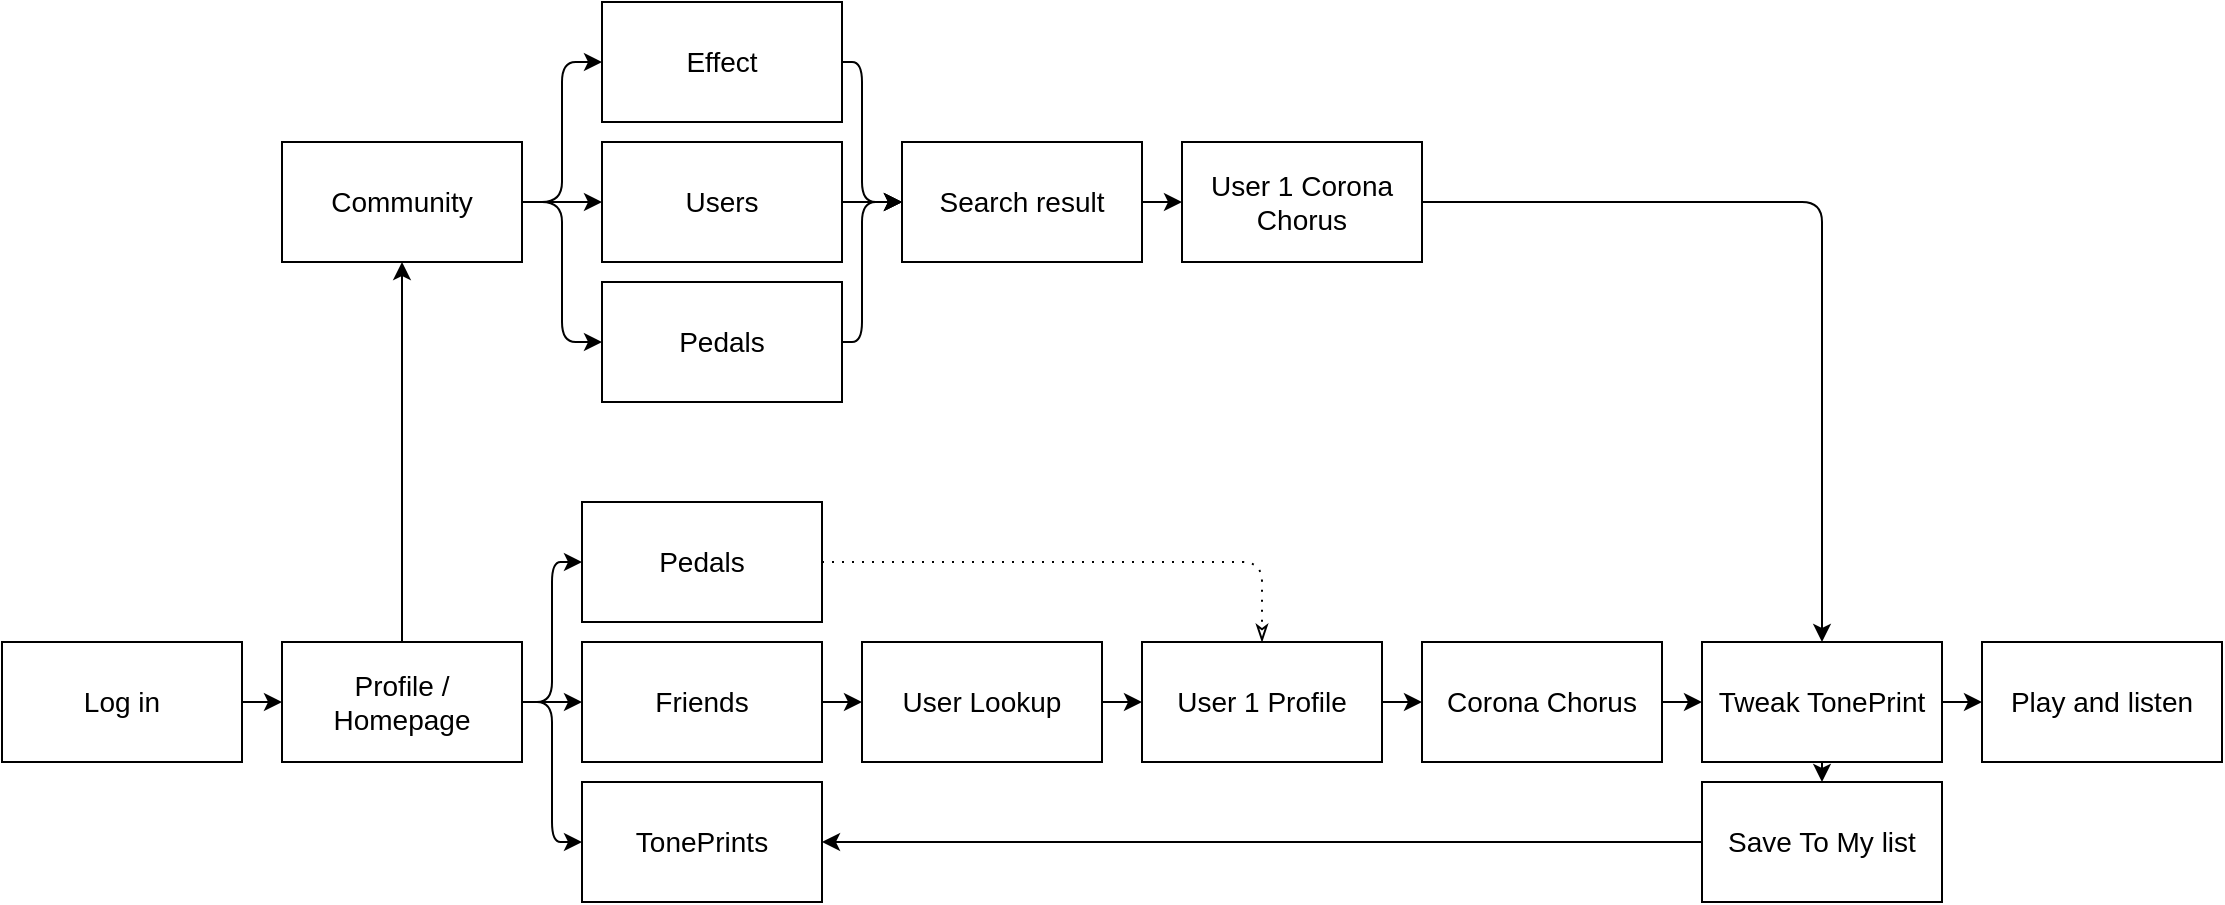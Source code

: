 <mxfile type="device" version="10.7.7"><diagram id="auS0gg_jwv2jUzMltq5P" name="Page-1"><mxGraphModel grid="1" shadow="0" math="0" pageHeight="1169" pageWidth="827" pageScale="1" page="1" fold="1" arrows="1" connect="1" tooltips="1" guides="1" gridSize="10" dy="1989" dx="1443"><root><mxCell id="0" /><mxCell id="1" parent="0" /><mxCell id="vIAHzB3cvxXkcl2ZzCOp-66" parent="1" target="vIAHzB3cvxXkcl2ZzCOp-63" source="vIAHzB3cvxXkcl2ZzCOp-62" edge="1" style="edgeStyle=elbowEdgeStyle;rounded=0;orthogonalLoop=1;jettySize=auto;html=1;exitX=1;exitY=0.5;exitDx=0;exitDy=0;entryX=0;entryY=0.5;entryDx=0;entryDy=0;fontSize=14;"><mxGeometry as="geometry" relative="1" /></mxCell><mxCell id="vIAHzB3cvxXkcl2ZzCOp-62" value="Log in" parent="1" style="rounded=0;whiteSpace=wrap;html=1;fontSize=14;" vertex="1"><mxGeometry as="geometry" height="60" width="120" y="80" x="80" /></mxCell><mxCell id="vIAHzB3cvxXkcl2ZzCOp-78" parent="1" target="vIAHzB3cvxXkcl2ZzCOp-69" source="vIAHzB3cvxXkcl2ZzCOp-63" edge="1" style="edgeStyle=elbowEdgeStyle;rounded=0;orthogonalLoop=1;jettySize=auto;html=1;exitX=1;exitY=0.5;exitDx=0;exitDy=0;entryX=0;entryY=0.5;entryDx=0;entryDy=0;fontSize=14;"><mxGeometry as="geometry" relative="1" /></mxCell><mxCell id="zfawLLpBe3W7GdmDco_i-2" parent="1" target="zfawLLpBe3W7GdmDco_i-1" source="vIAHzB3cvxXkcl2ZzCOp-63" edge="1" style="edgeStyle=orthogonalEdgeStyle;rounded=0;orthogonalLoop=1;jettySize=auto;html=1;exitX=0.5;exitY=0;exitDx=0;exitDy=0;entryX=0.5;entryY=1;entryDx=0;entryDy=0;"><mxGeometry as="geometry" relative="1" /></mxCell><mxCell id="vIAHzB3cvxXkcl2ZzCOp-63" value="Profile / Homepage&lt;br style=&quot;font-size: 14px;&quot;&gt;" parent="1" style="rounded=0;whiteSpace=wrap;html=1;fontSize=14;" vertex="1"><mxGeometry as="geometry" height="60" width="120" y="80" x="220" /></mxCell><mxCell id="vIAHzB3cvxXkcl2ZzCOp-64" value="TonePrints&lt;br&gt;" parent="1" style="rounded=0;whiteSpace=wrap;html=1;fontSize=14;" vertex="1"><mxGeometry as="geometry" height="60" width="120" y="150" x="370" /></mxCell><mxCell id="vIAHzB3cvxXkcl2ZzCOp-65" value="&lt;font style=&quot;font-size: 14px;&quot;&gt;Pedals&lt;/font&gt;" parent="1" style="rounded=0;whiteSpace=wrap;html=1;fontSize=14;" vertex="1"><mxGeometry as="geometry" height="60" width="120" y="10" x="370" /></mxCell><mxCell id="vIAHzB3cvxXkcl2ZzCOp-79" parent="1" target="vIAHzB3cvxXkcl2ZzCOp-71" source="vIAHzB3cvxXkcl2ZzCOp-69" edge="1" style="edgeStyle=elbowEdgeStyle;rounded=0;orthogonalLoop=1;jettySize=auto;html=1;exitX=1;exitY=0.5;exitDx=0;exitDy=0;entryX=0;entryY=0.5;entryDx=0;entryDy=0;fontSize=14;"><mxGeometry as="geometry" relative="1" /></mxCell><mxCell id="vIAHzB3cvxXkcl2ZzCOp-69" value="Friends&lt;br&gt;" parent="1" style="rounded=0;whiteSpace=wrap;html=1;fontSize=14;" vertex="1"><mxGeometry as="geometry" height="60" width="120" y="80" x="370" /></mxCell><mxCell id="vIAHzB3cvxXkcl2ZzCOp-80" parent="1" target="vIAHzB3cvxXkcl2ZzCOp-74" source="vIAHzB3cvxXkcl2ZzCOp-71" edge="1" style="edgeStyle=elbowEdgeStyle;rounded=0;orthogonalLoop=1;jettySize=auto;html=1;exitX=1;exitY=0.5;exitDx=0;exitDy=0;entryX=0;entryY=0.5;entryDx=0;entryDy=0;fontSize=14;"><mxGeometry as="geometry" relative="1" /></mxCell><mxCell id="vIAHzB3cvxXkcl2ZzCOp-71" value="User Lookup" parent="1" style="rounded=0;whiteSpace=wrap;html=1;fontSize=14;" vertex="1"><mxGeometry as="geometry" height="60" width="120" y="80" x="510" /></mxCell><mxCell id="vIAHzB3cvxXkcl2ZzCOp-86" parent="1" target="vIAHzB3cvxXkcl2ZzCOp-82" source="vIAHzB3cvxXkcl2ZzCOp-74" edge="1" style="edgeStyle=elbowEdgeStyle;rounded=0;orthogonalLoop=1;jettySize=auto;elbow=vertical;html=1;exitX=1;exitY=0.5;exitDx=0;exitDy=0;entryX=0;entryY=0.5;entryDx=0;entryDy=0;endArrow=classic;endFill=1;fontSize=14;"><mxGeometry as="geometry" relative="1" /></mxCell><mxCell id="vIAHzB3cvxXkcl2ZzCOp-74" value="User 1 Profile&lt;br style=&quot;font-size: 14px&quot;&gt;" parent="1" style="rounded=0;whiteSpace=wrap;html=1;fontSize=14;" vertex="1"><mxGeometry as="geometry" height="60" width="120" y="80" x="650" /></mxCell><mxCell id="vIAHzB3cvxXkcl2ZzCOp-76" value="" parent="1" target="vIAHzB3cvxXkcl2ZzCOp-64" edge="1" style="endArrow=classic;html=1;fontSize=14;edgeStyle=elbowEdgeStyle;entryX=0;entryY=0.5;entryDx=0;entryDy=0;"><mxGeometry as="geometry" relative="1" height="50" width="50"><mxPoint as="sourcePoint" y="110" x="340" /><mxPoint as="targetPoint" y="60" x="390" /></mxGeometry></mxCell><mxCell id="vIAHzB3cvxXkcl2ZzCOp-77" value="" parent="1" target="vIAHzB3cvxXkcl2ZzCOp-65" edge="1" style="endArrow=classic;html=1;fontSize=14;edgeStyle=elbowEdgeStyle;entryX=0;entryY=0.5;entryDx=0;entryDy=0;"><mxGeometry as="geometry" relative="1" height="50" width="50"><mxPoint as="sourcePoint" y="110" x="340" /><mxPoint as="targetPoint" y="60" x="390" /></mxGeometry></mxCell><mxCell id="vIAHzB3cvxXkcl2ZzCOp-81" value="" parent="1" target="vIAHzB3cvxXkcl2ZzCOp-74" edge="1" style="endArrow=classicThin;html=1;fontSize=14;edgeStyle=elbowEdgeStyle;elbow=vertical;dashed=1;dashPattern=1 4;endFill=0;entryX=0.5;entryY=0;entryDx=0;entryDy=0;"><mxGeometry as="geometry" relative="1" height="50" width="50"><mxPoint as="sourcePoint" y="40" x="490" /><mxPoint as="targetPoint" y="-10" x="540" /><Array as="points"><mxPoint y="40" x="600" /></Array></mxGeometry></mxCell><mxCell id="vIAHzB3cvxXkcl2ZzCOp-87" parent="1" target="vIAHzB3cvxXkcl2ZzCOp-83" source="vIAHzB3cvxXkcl2ZzCOp-82" edge="1" style="edgeStyle=elbowEdgeStyle;rounded=0;orthogonalLoop=1;jettySize=auto;elbow=vertical;html=1;exitX=1;exitY=0.5;exitDx=0;exitDy=0;entryX=0;entryY=0.5;entryDx=0;entryDy=0;endArrow=classic;endFill=1;fontSize=14;"><mxGeometry as="geometry" relative="1" /></mxCell><mxCell id="vIAHzB3cvxXkcl2ZzCOp-82" value="Corona Chorus" parent="1" style="rounded=0;whiteSpace=wrap;html=1;fontSize=14;" vertex="1"><mxGeometry as="geometry" height="60" width="120" y="80" x="790" /></mxCell><mxCell id="vIAHzB3cvxXkcl2ZzCOp-85" parent="1" target="vIAHzB3cvxXkcl2ZzCOp-84" source="vIAHzB3cvxXkcl2ZzCOp-83" edge="1" style="edgeStyle=elbowEdgeStyle;rounded=0;orthogonalLoop=1;jettySize=auto;elbow=vertical;html=1;exitX=0.5;exitY=1;exitDx=0;exitDy=0;entryX=0.5;entryY=0;entryDx=0;entryDy=0;endArrow=classic;endFill=1;fontSize=14;"><mxGeometry as="geometry" relative="1" /></mxCell><mxCell id="vIAHzB3cvxXkcl2ZzCOp-90" parent="1" target="vIAHzB3cvxXkcl2ZzCOp-89" source="vIAHzB3cvxXkcl2ZzCOp-83" edge="1" style="edgeStyle=elbowEdgeStyle;rounded=0;orthogonalLoop=1;jettySize=auto;elbow=vertical;html=1;exitX=1;exitY=0.5;exitDx=0;exitDy=0;endArrow=classic;endFill=1;fontSize=14;"><mxGeometry as="geometry" relative="1" /></mxCell><mxCell id="vIAHzB3cvxXkcl2ZzCOp-83" value="Tweak TonePrint&lt;br&gt;" parent="1" style="rounded=0;whiteSpace=wrap;html=1;fontSize=14;" vertex="1"><mxGeometry as="geometry" height="60" width="120" y="80" x="930" /></mxCell><mxCell id="vIAHzB3cvxXkcl2ZzCOp-88" parent="1" target="vIAHzB3cvxXkcl2ZzCOp-64" source="vIAHzB3cvxXkcl2ZzCOp-84" edge="1" style="edgeStyle=elbowEdgeStyle;rounded=0;orthogonalLoop=1;jettySize=auto;elbow=vertical;html=1;exitX=0;exitY=0.5;exitDx=0;exitDy=0;entryX=1;entryY=0.5;entryDx=0;entryDy=0;endArrow=classic;endFill=1;fontSize=14;"><mxGeometry as="geometry" relative="1" /></mxCell><mxCell id="vIAHzB3cvxXkcl2ZzCOp-84" value="Save To My list&lt;br&gt;" parent="1" style="rounded=0;whiteSpace=wrap;html=1;fontSize=14;" vertex="1"><mxGeometry as="geometry" height="60" width="120" y="150" x="930" /></mxCell><mxCell id="vIAHzB3cvxXkcl2ZzCOp-89" value="Play and listen" parent="1" style="rounded=0;whiteSpace=wrap;html=1;fontSize=14;" vertex="1"><mxGeometry as="geometry" height="60" width="120" y="80" x="1070" /></mxCell><mxCell id="zfawLLpBe3W7GdmDco_i-8" parent="1" target="zfawLLpBe3W7GdmDco_i-4" source="zfawLLpBe3W7GdmDco_i-1" edge="1" style="edgeStyle=elbowEdgeStyle;rounded=0;orthogonalLoop=1;jettySize=auto;html=1;exitX=1;exitY=0.5;exitDx=0;exitDy=0;entryX=0;entryY=0.5;entryDx=0;entryDy=0;fontSize=14;"><mxGeometry as="geometry" relative="1" /></mxCell><mxCell id="zfawLLpBe3W7GdmDco_i-1" value="Community" parent="1" style="rounded=0;whiteSpace=wrap;html=1;fontSize=14;" vertex="1"><mxGeometry as="geometry" height="60" width="120" y="-170" x="220" /></mxCell><mxCell id="zfawLLpBe3W7GdmDco_i-3" value="Pedals&lt;br&gt;" parent="1" style="rounded=0;whiteSpace=wrap;html=1;fontSize=14;" vertex="1"><mxGeometry as="geometry" height="60" width="120" y="-100" x="380" /></mxCell><mxCell id="zfawLLpBe3W7GdmDco_i-12" parent="1" target="zfawLLpBe3W7GdmDco_i-10" source="zfawLLpBe3W7GdmDco_i-4" edge="1" style="edgeStyle=elbowEdgeStyle;rounded=0;orthogonalLoop=1;jettySize=auto;html=1;exitX=1;exitY=0.5;exitDx=0;exitDy=0;entryX=0;entryY=0.5;entryDx=0;entryDy=0;fontSize=14;"><mxGeometry as="geometry" relative="1" /></mxCell><mxCell id="zfawLLpBe3W7GdmDco_i-4" value="Users&lt;br&gt;" parent="1" style="rounded=0;whiteSpace=wrap;html=1;fontSize=14;" vertex="1"><mxGeometry as="geometry" height="60" width="120" y="-170" x="380" /></mxCell><mxCell id="zfawLLpBe3W7GdmDco_i-5" value="Effect" parent="1" style="rounded=0;whiteSpace=wrap;html=1;fontSize=14;" vertex="1"><mxGeometry as="geometry" height="60" width="120" y="-240" x="380" /></mxCell><mxCell id="zfawLLpBe3W7GdmDco_i-6" value="" parent="1" target="zfawLLpBe3W7GdmDco_i-5" edge="1" style="endArrow=classic;html=1;fontSize=14;edgeStyle=elbowEdgeStyle;entryX=0;entryY=0.5;entryDx=0;entryDy=0;"><mxGeometry as="geometry" relative="1" height="50" width="50"><mxPoint as="sourcePoint" y="-140" x="340" /><mxPoint as="targetPoint" y="-190" x="390" /></mxGeometry></mxCell><mxCell id="zfawLLpBe3W7GdmDco_i-7" value="" parent="1" target="zfawLLpBe3W7GdmDco_i-3" edge="1" style="endArrow=classic;html=1;fontSize=14;edgeStyle=elbowEdgeStyle;entryX=0;entryY=0.5;entryDx=0;entryDy=0;"><mxGeometry as="geometry" relative="1" height="50" width="50"><mxPoint as="sourcePoint" y="-140.0" x="340" /><mxPoint as="targetPoint" y="-209.882" x="380.235" /></mxGeometry></mxCell><mxCell id="zfawLLpBe3W7GdmDco_i-9" value="" parent="1" target="zfawLLpBe3W7GdmDco_i-10" source="zfawLLpBe3W7GdmDco_i-3" edge="1" style="endArrow=classic;html=1;fontSize=14;edgeStyle=elbowEdgeStyle;exitX=1;exitY=0.5;exitDx=0;exitDy=0;entryX=0;entryY=0.5;entryDx=0;entryDy=0;"><mxGeometry as="geometry" relative="1" height="50" width="50"><mxPoint as="sourcePoint" y="-130.0" x="350" /><mxPoint as="targetPoint" y="-70" x="600" /><Array as="points"><mxPoint y="-110" x="510" /></Array></mxGeometry></mxCell><mxCell id="zfawLLpBe3W7GdmDco_i-14" parent="1" target="zfawLLpBe3W7GdmDco_i-13" source="zfawLLpBe3W7GdmDco_i-10" edge="1" style="edgeStyle=elbowEdgeStyle;rounded=0;orthogonalLoop=1;jettySize=auto;html=1;exitX=1;exitY=0.5;exitDx=0;exitDy=0;entryX=0;entryY=0.5;entryDx=0;entryDy=0;fontSize=14;"><mxGeometry as="geometry" relative="1" /></mxCell><mxCell id="zfawLLpBe3W7GdmDco_i-10" value="Search result&lt;br&gt;" parent="1" style="rounded=0;whiteSpace=wrap;html=1;fontSize=14;" vertex="1"><mxGeometry as="geometry" height="60" width="120" y="-170" x="530" /></mxCell><mxCell id="zfawLLpBe3W7GdmDco_i-11" value="" parent="1" target="zfawLLpBe3W7GdmDco_i-10" source="zfawLLpBe3W7GdmDco_i-5" edge="1" style="endArrow=classic;html=1;fontSize=14;edgeStyle=elbowEdgeStyle;exitX=1;exitY=0.5;exitDx=0;exitDy=0;entryX=0;entryY=0.5;entryDx=0;entryDy=0;"><mxGeometry as="geometry" relative="1" height="50" width="50"><mxPoint as="sourcePoint" y="-59.882" x="510.235" /><mxPoint as="targetPoint" y="-130.471" x="539.647" /><Array as="points"><mxPoint y="-180" x="510" /></Array></mxGeometry></mxCell><mxCell id="zfawLLpBe3W7GdmDco_i-13" value="User 1 Corona Chorus&lt;br&gt;" parent="1" style="rounded=0;whiteSpace=wrap;html=1;fontSize=14;" vertex="1"><mxGeometry as="geometry" height="60" width="120" y="-170" x="670" /></mxCell><mxCell id="zfawLLpBe3W7GdmDco_i-15" value="" parent="1" target="vIAHzB3cvxXkcl2ZzCOp-83" edge="1" style="endArrow=classic;html=1;fontSize=14;edgeStyle=elbowEdgeStyle;elbow=vertical;entryX=0.5;entryY=0;entryDx=0;entryDy=0;"><mxGeometry as="geometry" relative="1" height="50" width="50"><mxPoint as="sourcePoint" y="-140" x="790" /><mxPoint as="targetPoint" y="40" x="920" /><Array as="points"><mxPoint y="-140" x="900" /></Array></mxGeometry></mxCell></root></mxGraphModel></diagram></mxfile>